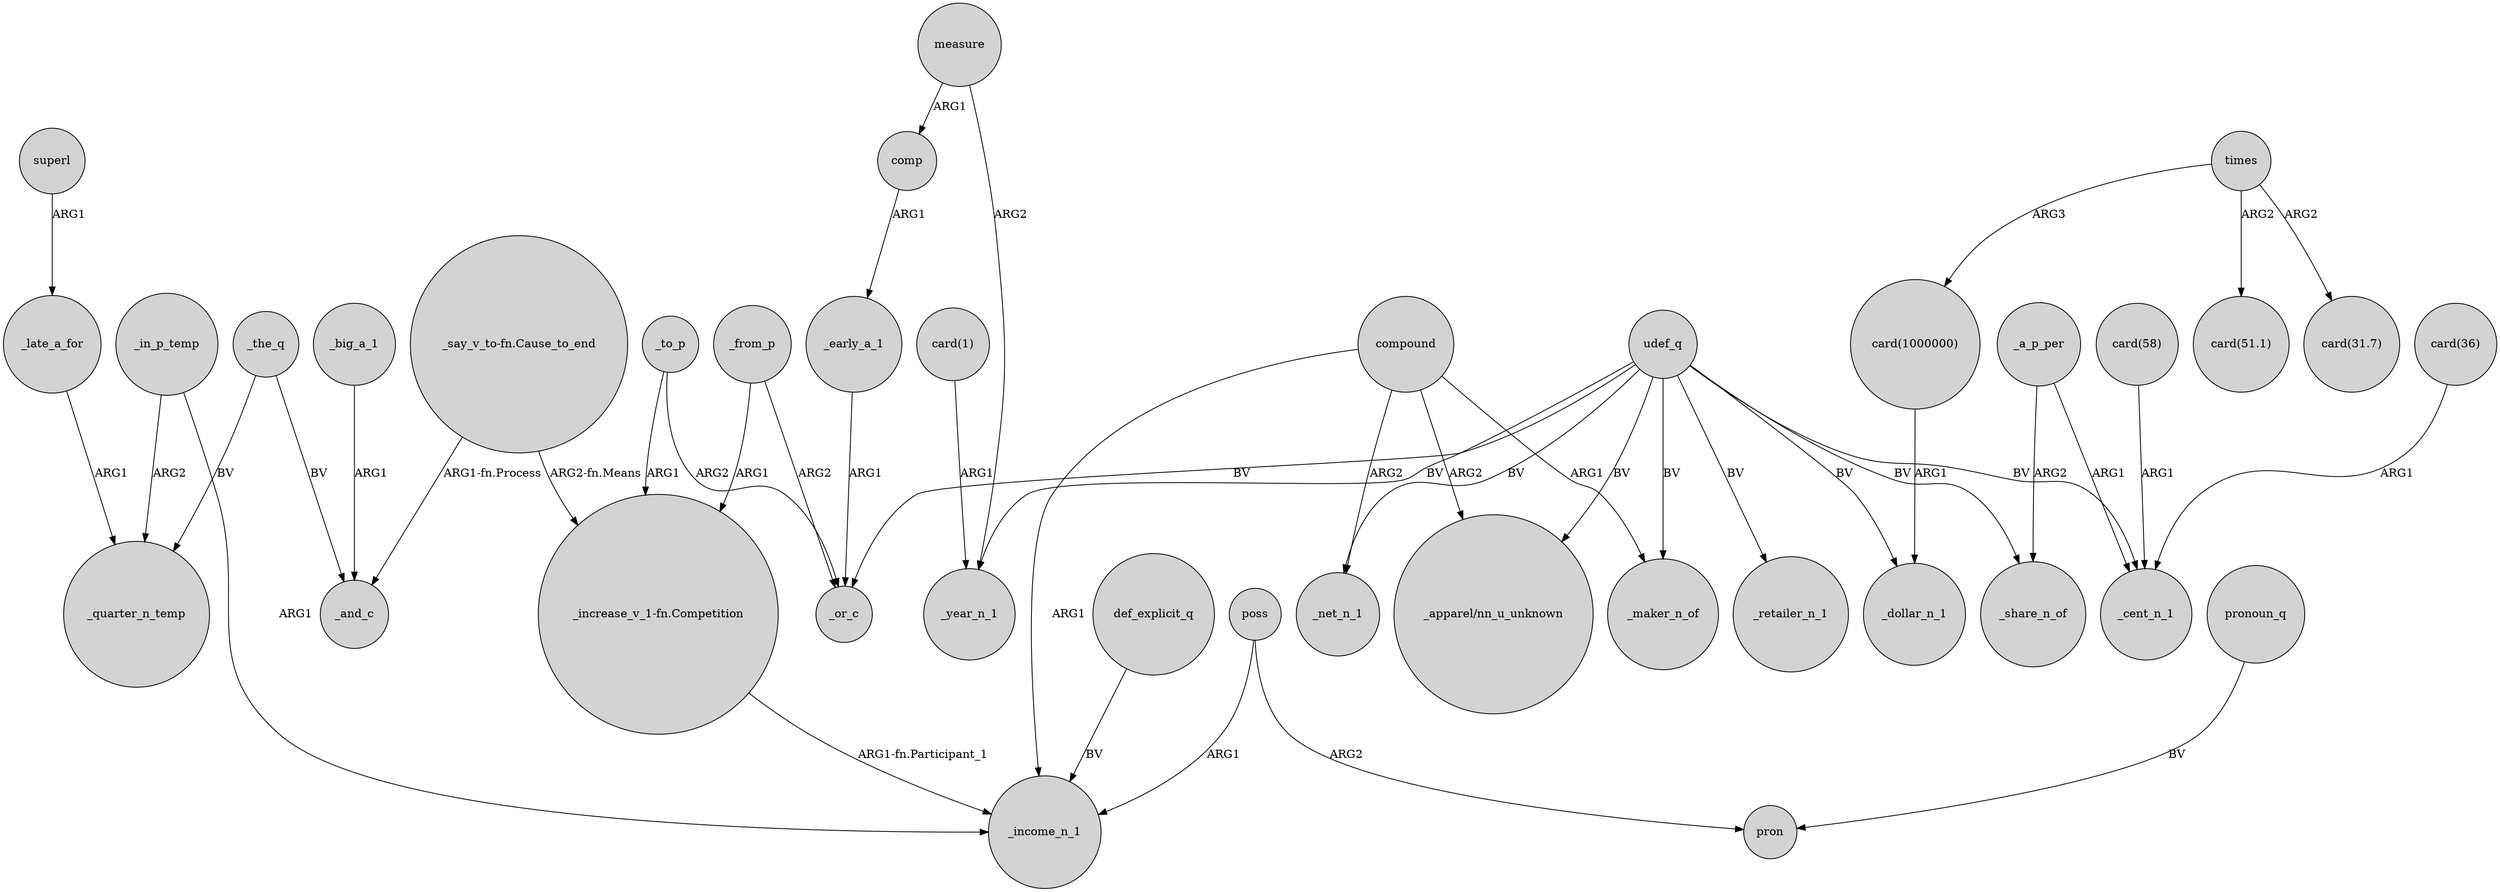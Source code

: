 digraph {
	node [shape=circle style=filled]
	_late_a_for -> _quarter_n_temp [label=ARG1]
	_to_p -> _or_c [label=ARG2]
	_in_p_temp -> _quarter_n_temp [label=ARG2]
	"_increase_v_1-fn.Competition" -> _income_n_1 [label="ARG1-fn.Participant_1"]
	compound -> _net_n_1 [label=ARG2]
	_a_p_per -> _cent_n_1 [label=ARG1]
	_the_q -> _and_c [label=BV]
	"card(1)" -> _year_n_1 [label=ARG1]
	times -> "card(51.1)" [label=ARG2]
	_the_q -> _quarter_n_temp [label=BV]
	superl -> _late_a_for [label=ARG1]
	times -> "card(1000000)" [label=ARG3]
	comp -> _early_a_1 [label=ARG1]
	_in_p_temp -> _income_n_1 [label=ARG1]
	udef_q -> _cent_n_1 [label=BV]
	"card(58)" -> _cent_n_1 [label=ARG1]
	"_say_v_to-fn.Cause_to_end" -> _and_c [label="ARG1-fn.Process"]
	udef_q -> _or_c [label=BV]
	udef_q -> _maker_n_of [label=BV]
	_to_p -> "_increase_v_1-fn.Competition" [label=ARG1]
	_big_a_1 -> _and_c [label=ARG1]
	udef_q -> "_apparel/nn_u_unknown" [label=BV]
	pronoun_q -> pron [label=BV]
	measure -> _year_n_1 [label=ARG2]
	poss -> pron [label=ARG2]
	def_explicit_q -> _income_n_1 [label=BV]
	compound -> _income_n_1 [label=ARG1]
	_a_p_per -> _share_n_of [label=ARG2]
	compound -> "_apparel/nn_u_unknown" [label=ARG2]
	poss -> _income_n_1 [label=ARG1]
	udef_q -> _share_n_of [label=BV]
	udef_q -> _net_n_1 [label=BV]
	udef_q -> _dollar_n_1 [label=BV]
	"card(1000000)" -> _dollar_n_1 [label=ARG1]
	_from_p -> "_increase_v_1-fn.Competition" [label=ARG1]
	"_say_v_to-fn.Cause_to_end" -> "_increase_v_1-fn.Competition" [label="ARG2-fn.Means"]
	_from_p -> _or_c [label=ARG2]
	measure -> comp [label=ARG1]
	_early_a_1 -> _or_c [label=ARG1]
	compound -> _maker_n_of [label=ARG1]
	udef_q -> _retailer_n_1 [label=BV]
	udef_q -> _year_n_1 [label=BV]
	"card(36)" -> _cent_n_1 [label=ARG1]
	times -> "card(31.7)" [label=ARG2]
}
